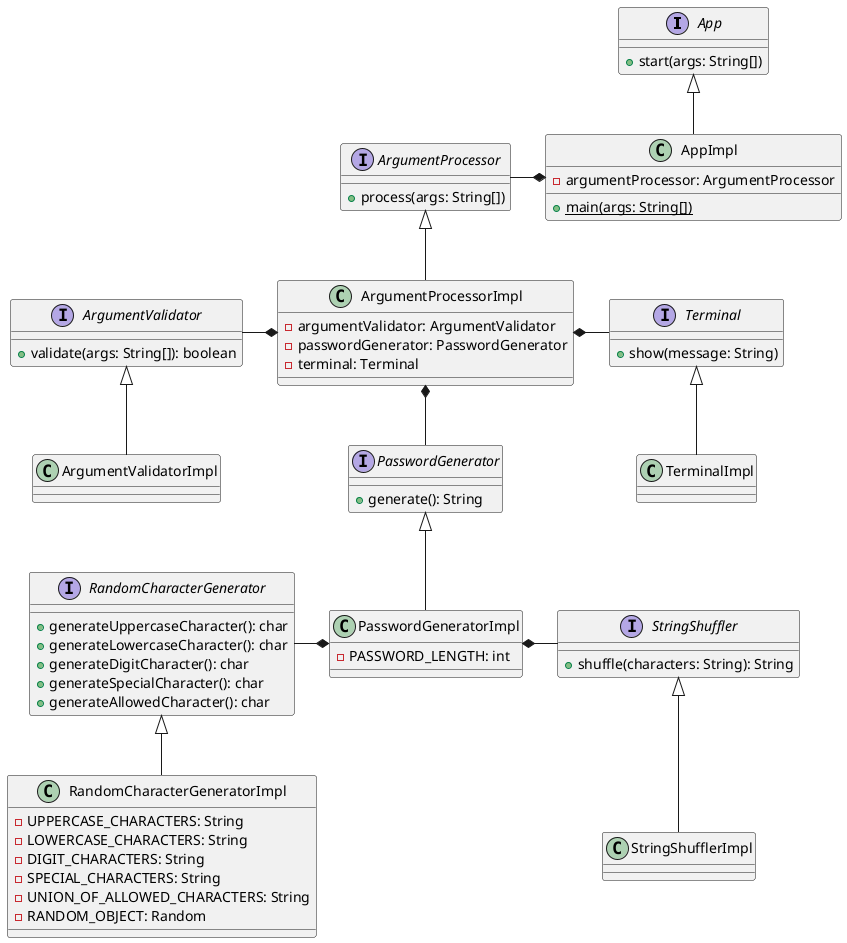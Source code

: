 @startuml
'https://plantuml.com/class-diagram

interface App {
    + start(args: String[])
}

class AppImpl {
    - argumentProcessor: ArgumentProcessor
    + {static} main(args: String[])
}

interface ArgumentValidator {
    + validate(args: String[]): boolean
}

class ArgumentValidatorImpl {
}

interface ArgumentProcessor {
    + process(args: String[])
}

class ArgumentProcessorImpl {
    - argumentValidator: ArgumentValidator
    - passwordGenerator: PasswordGenerator
    - terminal: Terminal
}

interface Terminal {
    + show(message: String)
}

class TerminalImpl {
}

interface PasswordGenerator {
    + generate(): String
}

class PasswordGeneratorImpl {
    - PASSWORD_LENGTH: int
}

interface RandomCharacterGenerator {
    + generateUppercaseCharacter(): char
    + generateLowercaseCharacter(): char
    + generateDigitCharacter(): char
    + generateSpecialCharacter(): char
    + generateAllowedCharacter(): char
}

class RandomCharacterGeneratorImpl {
    - UPPERCASE_CHARACTERS: String
    - LOWERCASE_CHARACTERS: String
    - DIGIT_CHARACTERS: String
    - SPECIAL_CHARACTERS: String
    - UNION_OF_ALLOWED_CHARACTERS: String
    - RANDOM_OBJECT: Random
}

interface StringShuffler {
    + shuffle(characters: String): String
}

class StringShufflerImpl {
}

ArgumentValidator <|-- ArgumentValidatorImpl
ArgumentProcessor <|-- ArgumentProcessorImpl
Terminal <|-- TerminalImpl
PasswordGenerator <|-- PasswordGeneratorImpl
RandomCharacterGenerator <|-- RandomCharacterGeneratorImpl
StringShuffler <|-- StringShufflerImpl
App <|-- AppImpl

AppImpl *--l ArgumentProcessor

ArgumentProcessorImpl *--l ArgumentValidator
ArgumentProcessorImpl *--d PasswordGenerator
ArgumentProcessorImpl *--r Terminal

PasswordGeneratorImpl *--l RandomCharacterGenerator
PasswordGeneratorImpl *--r StringShuffler
@enduml